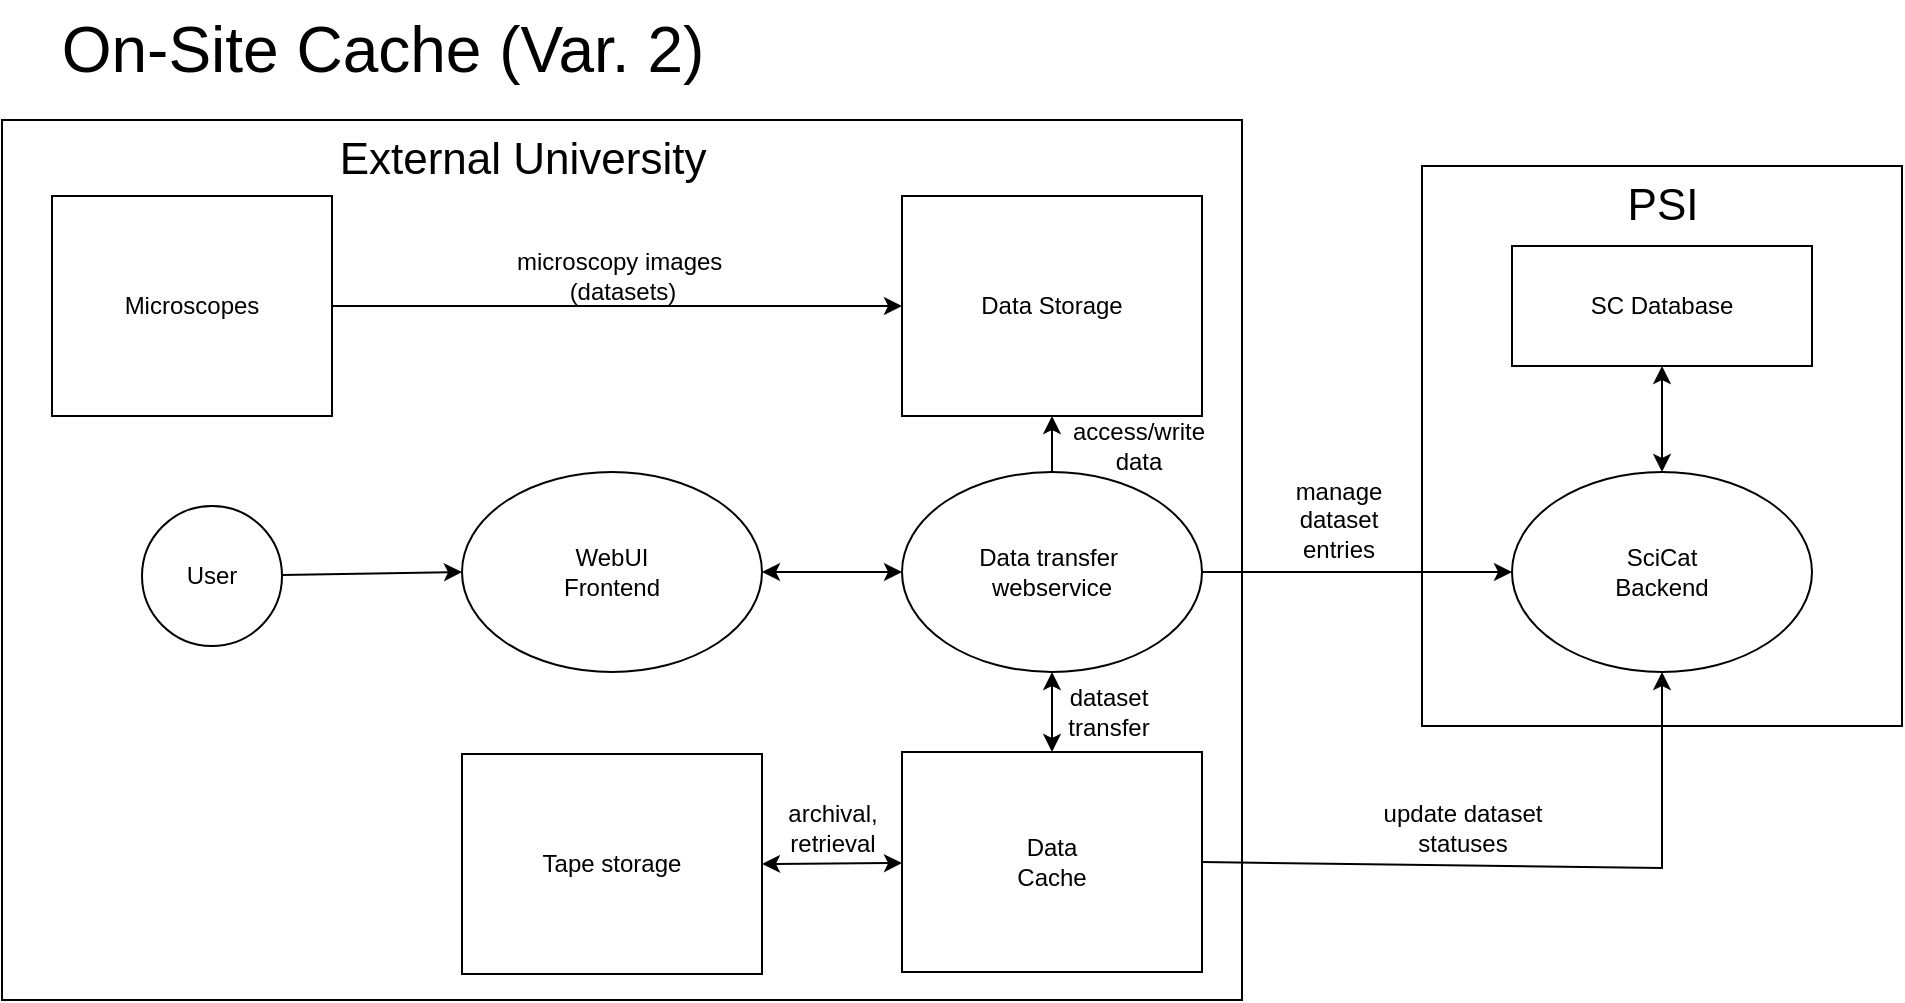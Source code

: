 <mxfile version="23.1.2" type="device">
  <diagram name="Page-1" id="IpxJ4mC2YNPHf-15_SMo">
    <mxGraphModel dx="2074" dy="1026" grid="1" gridSize="10" guides="1" tooltips="1" connect="1" arrows="1" fold="1" page="1" pageScale="1" pageWidth="1169" pageHeight="827" math="0" shadow="0">
      <root>
        <mxCell id="0" />
        <mxCell id="1" parent="0" />
        <mxCell id="Qtx_ZqEV-sZvL8ISs7kM-2" value="" style="rounded=0;whiteSpace=wrap;html=1;fillColor=default;" parent="1" vertex="1">
          <mxGeometry x="750" y="83" width="240" height="280" as="geometry" />
        </mxCell>
        <mxCell id="Qtx_ZqEV-sZvL8ISs7kM-1" value="" style="rounded=0;whiteSpace=wrap;html=1;fillColor=default;" parent="1" vertex="1">
          <mxGeometry x="40" y="60" width="620" height="440" as="geometry" />
        </mxCell>
        <mxCell id="Qtx_ZqEV-sZvL8ISs7kM-29" value="User" style="ellipse;whiteSpace=wrap;html=1;" parent="1" vertex="1">
          <mxGeometry x="110" y="253" width="70" height="70" as="geometry" />
        </mxCell>
        <mxCell id="Qtx_ZqEV-sZvL8ISs7kM-6" value="&lt;div&gt;&lt;font style=&quot;font-size: 22px;&quot;&gt;External University&lt;/font&gt;&lt;/div&gt;" style="text;html=1;align=center;verticalAlign=middle;resizable=0;points=[];autosize=1;strokeColor=none;fillColor=none;" parent="1" vertex="1">
          <mxGeometry x="195" y="60" width="210" height="40" as="geometry" />
        </mxCell>
        <mxCell id="Qtx_ZqEV-sZvL8ISs7kM-10" style="edgeStyle=orthogonalEdgeStyle;rounded=0;orthogonalLoop=1;jettySize=auto;html=1;exitX=1;exitY=0.5;exitDx=0;exitDy=0;" parent="1" source="Qtx_ZqEV-sZvL8ISs7kM-7" target="Qtx_ZqEV-sZvL8ISs7kM-9" edge="1">
          <mxGeometry relative="1" as="geometry">
            <mxPoint x="300" y="152.67" as="sourcePoint" />
          </mxGeometry>
        </mxCell>
        <mxCell id="Qtx_ZqEV-sZvL8ISs7kM-7" value="Microscopes" style="rounded=0;whiteSpace=wrap;html=1;" parent="1" vertex="1">
          <mxGeometry x="65" y="98" width="140" height="110" as="geometry" />
        </mxCell>
        <mxCell id="Qtx_ZqEV-sZvL8ISs7kM-9" value="&lt;div&gt;Data Storage&lt;/div&gt;" style="rounded=0;whiteSpace=wrap;html=1;" parent="1" vertex="1">
          <mxGeometry x="490" y="98" width="150" height="110" as="geometry" />
        </mxCell>
        <mxCell id="Qtx_ZqEV-sZvL8ISs7kM-11" value="&lt;div&gt;microscopy images&amp;nbsp;&lt;/div&gt;&lt;div&gt;(datasets)&lt;/div&gt;" style="text;html=1;align=center;verticalAlign=middle;resizable=0;points=[];autosize=1;strokeColor=none;fillColor=none;" parent="1" vertex="1">
          <mxGeometry x="285" y="118" width="130" height="40" as="geometry" />
        </mxCell>
        <mxCell id="Qtx_ZqEV-sZvL8ISs7kM-37" style="edgeStyle=orthogonalEdgeStyle;rounded=0;orthogonalLoop=1;jettySize=auto;html=1;exitX=1;exitY=0.5;exitDx=0;exitDy=0;entryX=0;entryY=0.5;entryDx=0;entryDy=0;" parent="1" source="Qtx_ZqEV-sZvL8ISs7kM-16" target="Qtx_ZqEV-sZvL8ISs7kM-36" edge="1">
          <mxGeometry relative="1" as="geometry" />
        </mxCell>
        <mxCell id="Qtx_ZqEV-sZvL8ISs7kM-16" value="&lt;div&gt;Data transfer&amp;nbsp;&lt;/div&gt;&lt;div&gt;webservice&lt;/div&gt;" style="ellipse;whiteSpace=wrap;html=1;" parent="1" vertex="1">
          <mxGeometry x="490" y="236" width="150" height="100" as="geometry" />
        </mxCell>
        <mxCell id="Qtx_ZqEV-sZvL8ISs7kM-19" value="&lt;div&gt;WebUI&lt;/div&gt;&lt;div&gt;Frontend&lt;br&gt;&lt;/div&gt;" style="ellipse;whiteSpace=wrap;html=1;" parent="1" vertex="1">
          <mxGeometry x="270" y="236" width="150" height="100" as="geometry" />
        </mxCell>
        <mxCell id="Qtx_ZqEV-sZvL8ISs7kM-20" value="" style="endArrow=classic;startArrow=classic;html=1;rounded=0;exitX=1;exitY=0.5;exitDx=0;exitDy=0;entryX=0;entryY=0.5;entryDx=0;entryDy=0;" parent="1" source="Qtx_ZqEV-sZvL8ISs7kM-19" target="Qtx_ZqEV-sZvL8ISs7kM-16" edge="1">
          <mxGeometry width="50" height="50" relative="1" as="geometry">
            <mxPoint x="305" y="287.67" as="sourcePoint" />
            <mxPoint x="662.5" y="278" as="targetPoint" />
          </mxGeometry>
        </mxCell>
        <mxCell id="Qtx_ZqEV-sZvL8ISs7kM-25" value="" style="endArrow=classic;html=1;rounded=0;entryX=0;entryY=0.5;entryDx=0;entryDy=0;" parent="1" source="Qtx_ZqEV-sZvL8ISs7kM-29" target="Qtx_ZqEV-sZvL8ISs7kM-19" edge="1">
          <mxGeometry width="50" height="50" relative="1" as="geometry">
            <mxPoint x="490" y="479.67" as="sourcePoint" />
            <mxPoint x="420" y="199.67" as="targetPoint" />
          </mxGeometry>
        </mxCell>
        <mxCell id="Qtx_ZqEV-sZvL8ISs7kM-27" style="edgeStyle=orthogonalEdgeStyle;rounded=0;orthogonalLoop=1;jettySize=auto;html=1;exitX=0.5;exitY=1;exitDx=0;exitDy=0;" parent="1" edge="1">
          <mxGeometry relative="1" as="geometry">
            <mxPoint x="312.5" y="477.67" as="sourcePoint" />
            <mxPoint x="312.5" y="477.67" as="targetPoint" />
          </mxGeometry>
        </mxCell>
        <mxCell id="Qtx_ZqEV-sZvL8ISs7kM-28" style="edgeStyle=orthogonalEdgeStyle;rounded=0;orthogonalLoop=1;jettySize=auto;html=1;exitX=0.5;exitY=1;exitDx=0;exitDy=0;" parent="1" edge="1">
          <mxGeometry relative="1" as="geometry">
            <mxPoint x="312.5" y="477.67" as="sourcePoint" />
            <mxPoint x="312.5" y="477.67" as="targetPoint" />
          </mxGeometry>
        </mxCell>
        <mxCell id="Qtx_ZqEV-sZvL8ISs7kM-44" value="Tape storage" style="rounded=0;whiteSpace=wrap;html=1;" parent="1" vertex="1">
          <mxGeometry x="270" y="377" width="150" height="110" as="geometry" />
        </mxCell>
        <mxCell id="Qtx_ZqEV-sZvL8ISs7kM-45" value="" style="endArrow=classic;startArrow=classic;html=1;rounded=0;entryX=1;entryY=0.5;entryDx=0;entryDy=0;" parent="1" source="Qtx_ZqEV-sZvL8ISs7kM-31" target="Qtx_ZqEV-sZvL8ISs7kM-44" edge="1">
          <mxGeometry width="50" height="50" relative="1" as="geometry">
            <mxPoint x="972.5" y="432" as="sourcePoint" />
            <mxPoint x="465" y="431" as="targetPoint" />
          </mxGeometry>
        </mxCell>
        <mxCell id="Qtx_ZqEV-sZvL8ISs7kM-3" value="&lt;font style=&quot;font-size: 22px;&quot;&gt;PSI&lt;/font&gt;" style="text;html=1;align=center;verticalAlign=middle;resizable=0;points=[];autosize=1;strokeColor=none;fillColor=none;" parent="1" vertex="1">
          <mxGeometry x="840.004" y="83" width="60" height="40" as="geometry" />
        </mxCell>
        <mxCell id="Qtx_ZqEV-sZvL8ISs7kM-31" value="Data&lt;br&gt;&lt;div&gt;Cache&lt;/div&gt;" style="rounded=0;whiteSpace=wrap;html=1;" parent="1" vertex="1">
          <mxGeometry x="490" y="376" width="150" height="110" as="geometry" />
        </mxCell>
        <mxCell id="Qtx_ZqEV-sZvL8ISs7kM-36" value="&lt;div&gt;SciCat&lt;/div&gt;&lt;div&gt;Backend&lt;br&gt;&lt;/div&gt;" style="ellipse;whiteSpace=wrap;html=1;" parent="1" vertex="1">
          <mxGeometry x="795" y="236" width="150" height="100" as="geometry" />
        </mxCell>
        <mxCell id="Qtx_ZqEV-sZvL8ISs7kM-38" value="" style="endArrow=classic;startArrow=classic;html=1;rounded=0;entryX=0.5;entryY=1;entryDx=0;entryDy=0;exitX=0.5;exitY=0;exitDx=0;exitDy=0;" parent="1" source="Qtx_ZqEV-sZvL8ISs7kM-31" target="Qtx_ZqEV-sZvL8ISs7kM-16" edge="1">
          <mxGeometry width="50" height="50" relative="1" as="geometry">
            <mxPoint x="812.5" y="408" as="sourcePoint" />
            <mxPoint x="862.5" y="358" as="targetPoint" />
          </mxGeometry>
        </mxCell>
        <mxCell id="Qtx_ZqEV-sZvL8ISs7kM-42" value="SC Database" style="rounded=0;whiteSpace=wrap;html=1;" parent="1" vertex="1">
          <mxGeometry x="795" y="123" width="150" height="60" as="geometry" />
        </mxCell>
        <mxCell id="Qtx_ZqEV-sZvL8ISs7kM-43" value="" style="endArrow=classic;startArrow=classic;html=1;rounded=0;entryX=0.5;entryY=1;entryDx=0;entryDy=0;exitX=0.5;exitY=0;exitDx=0;exitDy=0;" parent="1" source="Qtx_ZqEV-sZvL8ISs7kM-36" target="Qtx_ZqEV-sZvL8ISs7kM-42" edge="1">
          <mxGeometry width="50" height="50" relative="1" as="geometry">
            <mxPoint x="820" y="233" as="sourcePoint" />
            <mxPoint x="870" y="183" as="targetPoint" />
          </mxGeometry>
        </mxCell>
        <mxCell id="Qtx_ZqEV-sZvL8ISs7kM-48" value="&lt;div&gt;archival,&lt;/div&gt;&lt;div&gt;retrieval&lt;/div&gt;" style="text;html=1;align=center;verticalAlign=middle;resizable=0;points=[];autosize=1;strokeColor=none;fillColor=none;" parent="1" vertex="1">
          <mxGeometry x="420" y="394" width="70" height="40" as="geometry" />
        </mxCell>
        <mxCell id="Qtx_ZqEV-sZvL8ISs7kM-50" value="&lt;div&gt;dataset&lt;/div&gt;&lt;div&gt;transfer&lt;br&gt;&lt;/div&gt;" style="text;html=1;align=center;verticalAlign=middle;resizable=0;points=[];autosize=1;strokeColor=none;fillColor=none;" parent="1" vertex="1">
          <mxGeometry x="562.5" y="336" width="60" height="40" as="geometry" />
        </mxCell>
        <mxCell id="Qtx_ZqEV-sZvL8ISs7kM-51" value="&lt;div&gt;manage&lt;br&gt;&lt;/div&gt;&lt;div&gt;dataset&lt;/div&gt;&lt;div&gt;entries&lt;br&gt;&lt;/div&gt;" style="text;html=1;align=center;verticalAlign=middle;resizable=0;points=[];autosize=1;strokeColor=none;fillColor=none;" parent="1" vertex="1">
          <mxGeometry x="672.5" y="230" width="70" height="60" as="geometry" />
        </mxCell>
        <mxCell id="Qtx_ZqEV-sZvL8ISs7kM-52" value="&lt;div&gt;update dataset&lt;/div&gt;&lt;div&gt;statuses&lt;/div&gt;" style="text;html=1;align=center;verticalAlign=middle;resizable=0;points=[];autosize=1;strokeColor=none;fillColor=none;" parent="1" vertex="1">
          <mxGeometry x="720" y="394" width="100" height="40" as="geometry" />
        </mxCell>
        <mxCell id="Qtx_ZqEV-sZvL8ISs7kM-54" value="&lt;div&gt;access/write&lt;/div&gt;&lt;div&gt;data&lt;br&gt;&lt;/div&gt;" style="text;html=1;align=center;verticalAlign=middle;resizable=0;points=[];autosize=1;strokeColor=none;fillColor=none;" parent="1" vertex="1">
          <mxGeometry x="562.5" y="203" width="90" height="40" as="geometry" />
        </mxCell>
        <mxCell id="Qtx_ZqEV-sZvL8ISs7kM-55" value="" style="endArrow=classic;html=1;rounded=0;entryX=0.5;entryY=1;entryDx=0;entryDy=0;exitX=0.5;exitY=0;exitDx=0;exitDy=0;" parent="1" source="Qtx_ZqEV-sZvL8ISs7kM-16" target="Qtx_ZqEV-sZvL8ISs7kM-9" edge="1">
          <mxGeometry width="50" height="50" relative="1" as="geometry">
            <mxPoint x="682.5" y="308" as="sourcePoint" />
            <mxPoint x="732.5" y="258" as="targetPoint" />
          </mxGeometry>
        </mxCell>
        <mxCell id="Qtx_ZqEV-sZvL8ISs7kM-56" value="&lt;div&gt;&lt;font style=&quot;font-size: 32px;&quot;&gt;On-Site Cache (Var. 2)&lt;/font&gt;&lt;/div&gt;" style="text;html=1;align=center;verticalAlign=middle;resizable=0;points=[];autosize=1;strokeColor=none;fillColor=none;" parent="1" vertex="1">
          <mxGeometry x="60" width="340" height="50" as="geometry" />
        </mxCell>
        <mxCell id="uyNXj7Ct0i2HBZx-eQtK-10" value="" style="endArrow=classic;html=1;rounded=0;entryX=0.5;entryY=1;entryDx=0;entryDy=0;exitX=1;exitY=0.5;exitDx=0;exitDy=0;" parent="1" source="Qtx_ZqEV-sZvL8ISs7kM-31" target="Qtx_ZqEV-sZvL8ISs7kM-36" edge="1">
          <mxGeometry width="50" height="50" relative="1" as="geometry">
            <mxPoint x="820" y="440" as="sourcePoint" />
            <mxPoint x="630" y="300" as="targetPoint" />
            <Array as="points">
              <mxPoint x="870" y="434" />
            </Array>
          </mxGeometry>
        </mxCell>
      </root>
    </mxGraphModel>
  </diagram>
</mxfile>
